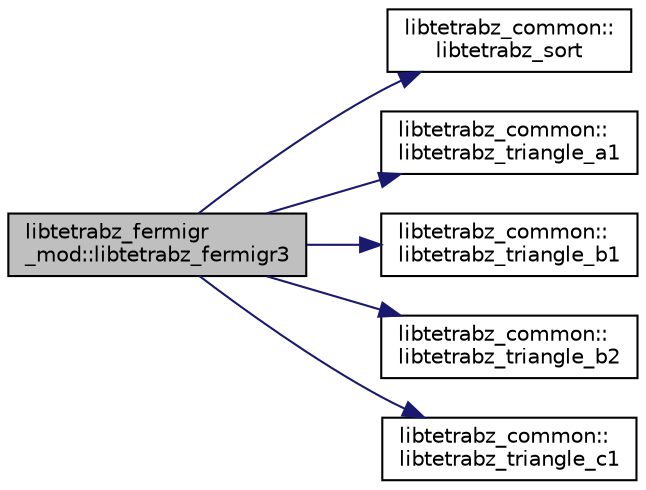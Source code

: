 digraph "libtetrabz_fermigr_mod::libtetrabz_fermigr3"
{
 // LATEX_PDF_SIZE
  edge [fontname="Helvetica",fontsize="10",labelfontname="Helvetica",labelfontsize="10"];
  node [fontname="Helvetica",fontsize="10",shape=record];
  rankdir="LR";
  Node1 [label="libtetrabz_fermigr\l_mod::libtetrabz_fermigr3",height=0.2,width=0.4,color="black", fillcolor="grey75", style="filled", fontcolor="black",tooltip=" "];
  Node1 -> Node2 [color="midnightblue",fontsize="10",style="solid",fontname="Helvetica"];
  Node2 [label="libtetrabz_common::\llibtetrabz_sort",height=0.2,width=0.4,color="black", fillcolor="white", style="filled",URL="$namespacelibtetrabz__common.html#a1b9ef325ec546befb82629cf7ef91ad9",tooltip=" "];
  Node1 -> Node3 [color="midnightblue",fontsize="10",style="solid",fontname="Helvetica"];
  Node3 [label="libtetrabz_common::\llibtetrabz_triangle_a1",height=0.2,width=0.4,color="black", fillcolor="white", style="filled",URL="$namespacelibtetrabz__common.html#a43c74bf9cf4f34b3d65394d240184781",tooltip=" "];
  Node1 -> Node4 [color="midnightblue",fontsize="10",style="solid",fontname="Helvetica"];
  Node4 [label="libtetrabz_common::\llibtetrabz_triangle_b1",height=0.2,width=0.4,color="black", fillcolor="white", style="filled",URL="$namespacelibtetrabz__common.html#a2653b1dd8756b3235490d30a79c5598a",tooltip=" "];
  Node1 -> Node5 [color="midnightblue",fontsize="10",style="solid",fontname="Helvetica"];
  Node5 [label="libtetrabz_common::\llibtetrabz_triangle_b2",height=0.2,width=0.4,color="black", fillcolor="white", style="filled",URL="$namespacelibtetrabz__common.html#a70f63999f6fa1ac2941a183f154e9d4a",tooltip=" "];
  Node1 -> Node6 [color="midnightblue",fontsize="10",style="solid",fontname="Helvetica"];
  Node6 [label="libtetrabz_common::\llibtetrabz_triangle_c1",height=0.2,width=0.4,color="black", fillcolor="white", style="filled",URL="$namespacelibtetrabz__common.html#a3ebc25d059ffad58eec48450b61b1f75",tooltip=" "];
}
